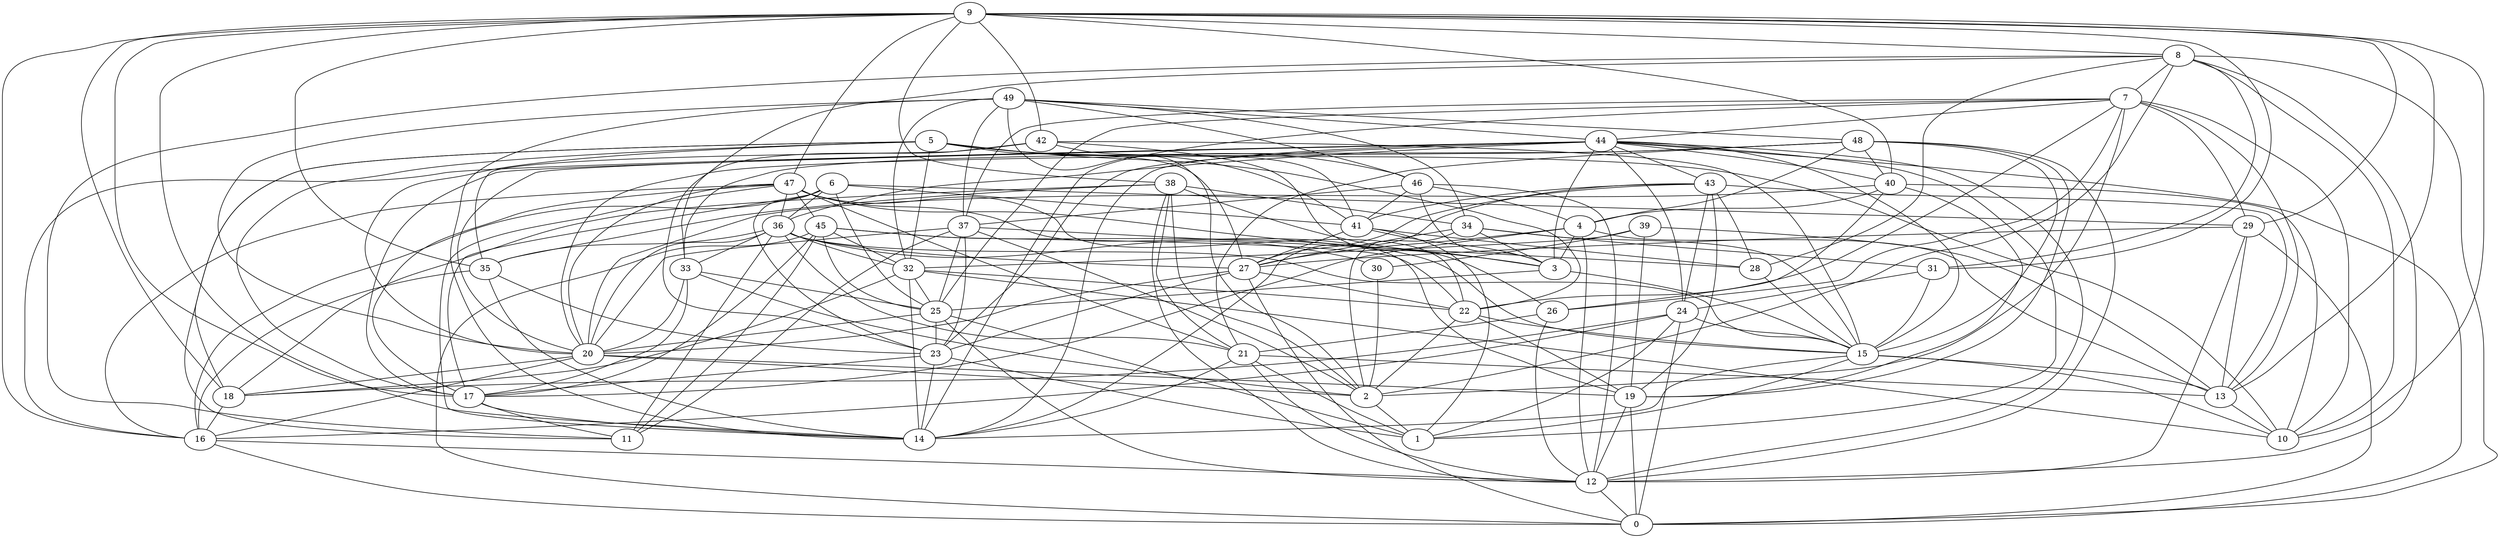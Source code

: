 digraph GG_graph {

subgraph G_graph {
edge [color = black]
"42" -> "41" [dir = none]
"42" -> "35" [dir = none]
"42" -> "23" [dir = none]
"49" -> "37" [dir = none]
"49" -> "34" [dir = none]
"49" -> "14" [dir = none]
"49" -> "44" [dir = none]
"49" -> "32" [dir = none]
"20" -> "19" [dir = none]
"20" -> "16" [dir = none]
"38" -> "18" [dir = none]
"38" -> "3" [dir = none]
"38" -> "35" [dir = none]
"38" -> "12" [dir = none]
"38" -> "34" [dir = none]
"5" -> "41" [dir = none]
"5" -> "22" [dir = none]
"5" -> "18" [dir = none]
"5" -> "11" [dir = none]
"5" -> "17" [dir = none]
"5" -> "32" [dir = none]
"37" -> "23" [dir = none]
"37" -> "28" [dir = none]
"37" -> "2" [dir = none]
"37" -> "20" [dir = none]
"37" -> "11" [dir = none]
"29" -> "12" [dir = none]
"29" -> "27" [dir = none]
"39" -> "19" [dir = none]
"39" -> "30" [dir = none]
"39" -> "13" [dir = none]
"39" -> "32" [dir = none]
"9" -> "38" [dir = none]
"9" -> "31" [dir = none]
"9" -> "8" [dir = none]
"9" -> "13" [dir = none]
"9" -> "40" [dir = none]
"9" -> "14" [dir = none]
"9" -> "29" [dir = none]
"9" -> "10" [dir = none]
"9" -> "47" [dir = none]
"9" -> "18" [dir = none]
"9" -> "35" [dir = none]
"19" -> "12" [dir = none]
"19" -> "0" [dir = none]
"15" -> "1" [dir = none]
"15" -> "14" [dir = none]
"46" -> "37" [dir = none]
"46" -> "3" [dir = none]
"46" -> "41" [dir = none]
"7" -> "37" [dir = none]
"7" -> "44" [dir = none]
"7" -> "2" [dir = none]
"7" -> "22" [dir = none]
"7" -> "29" [dir = none]
"7" -> "10" [dir = none]
"7" -> "14" [dir = none]
"7" -> "25" [dir = none]
"35" -> "23" [dir = none]
"35" -> "16" [dir = none]
"27" -> "20" [dir = none]
"27" -> "23" [dir = none]
"27" -> "0" [dir = none]
"28" -> "15" [dir = none]
"41" -> "28" [dir = none]
"41" -> "27" [dir = none]
"41" -> "3" [dir = none]
"41" -> "1" [dir = none]
"8" -> "11" [dir = none]
"8" -> "10" [dir = none]
"8" -> "7" [dir = none]
"8" -> "31" [dir = none]
"8" -> "28" [dir = none]
"22" -> "2" [dir = none]
"22" -> "19" [dir = none]
"17" -> "14" [dir = none]
"17" -> "11" [dir = none]
"40" -> "26" [dir = none]
"40" -> "19" [dir = none]
"45" -> "25" [dir = none]
"45" -> "15" [dir = none]
"45" -> "0" [dir = none]
"30" -> "2" [dir = none]
"6" -> "36" [dir = none]
"6" -> "16" [dir = none]
"6" -> "29" [dir = none]
"3" -> "25" [dir = none]
"3" -> "15" [dir = none]
"47" -> "16" [dir = none]
"47" -> "21" [dir = none]
"47" -> "3" [dir = none]
"47" -> "20" [dir = none]
"47" -> "14" [dir = none]
"47" -> "17" [dir = none]
"16" -> "0" [dir = none]
"43" -> "13" [dir = none]
"43" -> "28" [dir = none]
"43" -> "14" [dir = none]
"43" -> "19" [dir = none]
"36" -> "35" [dir = none]
"36" -> "30" [dir = none]
"36" -> "32" [dir = none]
"36" -> "20" [dir = none]
"36" -> "33" [dir = none]
"4" -> "27" [dir = none]
"4" -> "3" [dir = none]
"4" -> "12" [dir = none]
"4" -> "13" [dir = none]
"24" -> "0" [dir = none]
"24" -> "1" [dir = none]
"24" -> "16" [dir = none]
"31" -> "24" [dir = none]
"33" -> "25" [dir = none]
"33" -> "2" [dir = none]
"25" -> "1" [dir = none]
"25" -> "20" [dir = none]
"25" -> "23" [dir = none]
"25" -> "12" [dir = none]
"2" -> "1" [dir = none]
"48" -> "40" [dir = none]
"48" -> "33" [dir = none]
"48" -> "12" [dir = none]
"48" -> "15" [dir = none]
"48" -> "21" [dir = none]
"23" -> "14" [dir = none]
"21" -> "1" [dir = none]
"21" -> "13" [dir = none]
"21" -> "14" [dir = none]
"26" -> "21" [dir = none]
"26" -> "12" [dir = none]
"32" -> "25" [dir = none]
"32" -> "14" [dir = none]
"32" -> "22" [dir = none]
"44" -> "24" [dir = none]
"44" -> "36" [dir = none]
"44" -> "23" [dir = none]
"44" -> "17" [dir = none]
"44" -> "0" [dir = none]
"44" -> "15" [dir = none]
"44" -> "16" [dir = none]
"44" -> "1" [dir = none]
"44" -> "14" [dir = none]
"44" -> "40" [dir = none]
"44" -> "20" [dir = none]
"34" -> "2" [dir = none]
"34" -> "15" [dir = none]
"34" -> "3" [dir = none]
"20" -> "18" [dir = none]
"9" -> "16" [dir = none]
"36" -> "21" [dir = none]
"46" -> "4" [dir = none]
"48" -> "4" [dir = none]
"34" -> "27" [dir = none]
"49" -> "48" [dir = none]
"36" -> "27" [dir = none]
"32" -> "10" [dir = none]
"49" -> "20" [dir = none]
"15" -> "10" [dir = none]
"47" -> "36" [dir = none]
"40" -> "10" [dir = none]
"42" -> "15" [dir = none]
"12" -> "0" [dir = none]
"5" -> "46" [dir = none]
"31" -> "15" [dir = none]
"48" -> "20" [dir = none]
"36" -> "11" [dir = none]
"6" -> "25" [dir = none]
"29" -> "13" [dir = none]
"7" -> "26" [dir = none]
"49" -> "46" [dir = none]
"18" -> "16" [dir = none]
"38" -> "21" [dir = none]
"8" -> "2" [dir = none]
"6" -> "23" [dir = none]
"37" -> "25" [dir = none]
"29" -> "0" [dir = none]
"44" -> "12" [dir = none]
"35" -> "14" [dir = none]
"8" -> "33" [dir = none]
"5" -> "20" [dir = none]
"23" -> "1" [dir = none]
"4" -> "17" [dir = none]
"40" -> "20" [dir = none]
"40" -> "4" [dir = none]
"43" -> "27" [dir = none]
"32" -> "18" [dir = none]
"7" -> "13" [dir = none]
"34" -> "31" [dir = none]
"38" -> "2" [dir = none]
"23" -> "17" [dir = none]
"15" -> "13" [dir = none]
"22" -> "15" [dir = none]
"36" -> "15" [dir = none]
"45" -> "32" [dir = none]
"6" -> "17" [dir = none]
"27" -> "22" [dir = none]
"5" -> "27" [dir = none]
"20" -> "2" [dir = none]
"24" -> "18" [dir = none]
"43" -> "41" [dir = none]
"13" -> "10" [dir = none]
"45" -> "22" [dir = none]
"45" -> "11" [dir = none]
"45" -> "17" [dir = none]
"48" -> "19" [dir = none]
"9" -> "42" [dir = none]
"47" -> "45" [dir = none]
"43" -> "24" [dir = none]
"33" -> "20" [dir = none]
"16" -> "12" [dir = none]
"44" -> "43" [dir = none]
"21" -> "12" [dir = none]
"8" -> "12" [dir = none]
"24" -> "15" [dir = none]
"8" -> "0" [dir = none]
"49" -> "2" [dir = none]
"46" -> "12" [dir = none]
"6" -> "41" [dir = none]
"47" -> "22" [dir = none]
"33" -> "17" [dir = none]
"42" -> "26" [dir = none]
"9" -> "17" [dir = none]
"47" -> "19" [dir = none]
"5" -> "10" [dir = none]
"44" -> "3" [dir = none]
}

}

